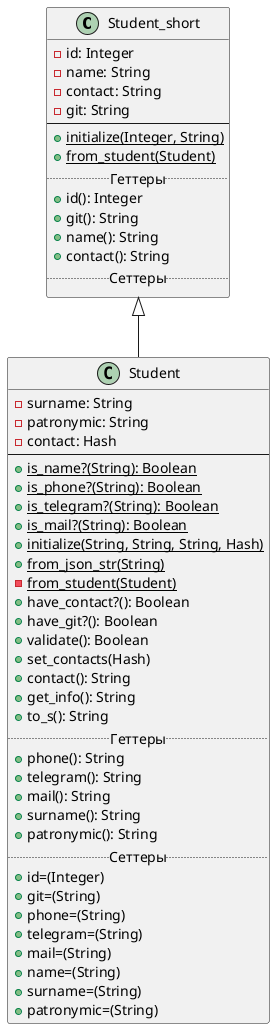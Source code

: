 @startuml
'https://plantuml.com/sequence-diagram
Class Student_short
 {
      -id: Integer
      -name: String
      -contact: String
      -git: String
 --
      +{static}initialize(Integer, String)
      +{static}from_student(Student)
      .. Геттеры ..
      +id(): Integer
      +git(): String
      +name(): String
      +contact(): String
      .. Сеттеры ..
  }


Class Student extends Student_short{
     -surname: String
     -patronymic: String
     -contact: Hash
--
     +{static}is_name?(String): Boolean
     +{static}is_phone?(String): Boolean
     +{static}is_telegram?(String): Boolean
     +{static}is_mail?(String): Boolean
     +{static}initialize(String, String, String, Hash)
     +{static}from_json_str(String)
     -{static}from_student(Student)
     +have_contact?(): Boolean
     +have_git?(): Boolean
     +validate(): Boolean
     +set_contacts(Hash)
     +contact(): String
     +get_info(): String
     +to_s(): String
     .. Геттеры ..
     +phone(): String
     +telegram(): String
     +mail(): String
     +surname(): String
     +patronymic(): String
     .. Сеттеры ..
     +id=(Integer)
     +git=(String)
     +phone=(String)
     +telegram=(String)
     +mail=(String)
     +name=(String)
     +surname=(String)
     +patronymic=(String)
 }
@enduml